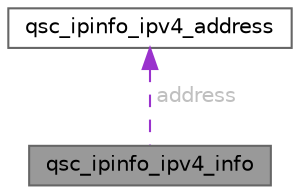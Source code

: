 digraph "qsc_ipinfo_ipv4_info"
{
 // LATEX_PDF_SIZE
  bgcolor="transparent";
  edge [fontname=Helvetica,fontsize=10,labelfontname=Helvetica,labelfontsize=10];
  node [fontname=Helvetica,fontsize=10,shape=box,height=0.2,width=0.4];
  Node1 [id="Node000001",label="qsc_ipinfo_ipv4_info",height=0.2,width=0.4,color="gray40", fillcolor="grey60", style="filled", fontcolor="black",tooltip="The IPv4 information structure containing the address and port number."];
  Node2 -> Node1 [id="edge1_Node000001_Node000002",dir="back",color="darkorchid3",style="dashed",tooltip=" ",label=" address",fontcolor="grey" ];
  Node2 [id="Node000002",label="qsc_ipinfo_ipv4_address",height=0.2,width=0.4,color="gray40", fillcolor="white", style="filled",URL="$structqsc__ipinfo__ipv4__address.html",tooltip="The IPv4 address structure."];
}

